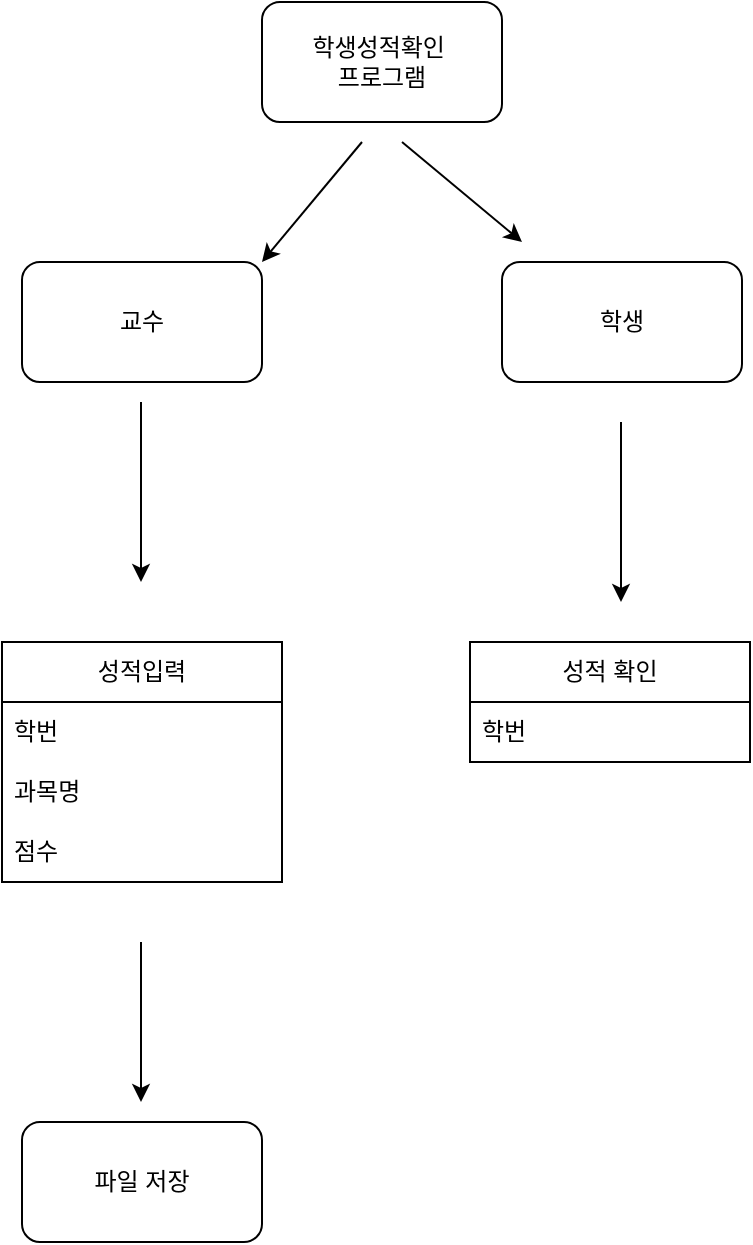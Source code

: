 <mxfile version="25.0.3">
  <diagram name="페이지-1" id="lecB4WbAZL4Z1q0Uk_pT">
    <mxGraphModel dx="698" dy="644" grid="1" gridSize="10" guides="1" tooltips="1" connect="1" arrows="1" fold="1" page="1" pageScale="1" pageWidth="827" pageHeight="1169" math="0" shadow="0">
      <root>
        <mxCell id="0" />
        <mxCell id="1" parent="0" />
        <mxCell id="gDDVhjxPCSIH9YcoAafa-3" value="교수" style="rounded=1;whiteSpace=wrap;html=1;" vertex="1" parent="1">
          <mxGeometry x="190" y="140" width="120" height="60" as="geometry" />
        </mxCell>
        <mxCell id="gDDVhjxPCSIH9YcoAafa-4" value="학생" style="rounded=1;whiteSpace=wrap;html=1;" vertex="1" parent="1">
          <mxGeometry x="430" y="140" width="120" height="60" as="geometry" />
        </mxCell>
        <mxCell id="gDDVhjxPCSIH9YcoAafa-5" value="" style="endArrow=classic;html=1;rounded=0;" edge="1" parent="1">
          <mxGeometry width="50" height="50" relative="1" as="geometry">
            <mxPoint x="249.5" y="210" as="sourcePoint" />
            <mxPoint x="249.5" y="300" as="targetPoint" />
          </mxGeometry>
        </mxCell>
        <mxCell id="gDDVhjxPCSIH9YcoAafa-6" value="학생성적확인&amp;nbsp;&lt;div&gt;프로그램&lt;/div&gt;" style="rounded=1;whiteSpace=wrap;html=1;" vertex="1" parent="1">
          <mxGeometry x="310" y="10" width="120" height="60" as="geometry" />
        </mxCell>
        <mxCell id="gDDVhjxPCSIH9YcoAafa-8" value="" style="endArrow=classic;html=1;rounded=0;entryX=1;entryY=0;entryDx=0;entryDy=0;" edge="1" parent="1" target="gDDVhjxPCSIH9YcoAafa-3">
          <mxGeometry width="50" height="50" relative="1" as="geometry">
            <mxPoint x="360" y="80" as="sourcePoint" />
            <mxPoint x="390" y="60" as="targetPoint" />
            <Array as="points" />
          </mxGeometry>
        </mxCell>
        <mxCell id="gDDVhjxPCSIH9YcoAafa-9" value="" style="endArrow=classic;html=1;rounded=0;" edge="1" parent="1">
          <mxGeometry width="50" height="50" relative="1" as="geometry">
            <mxPoint x="380" y="80" as="sourcePoint" />
            <mxPoint x="440" y="130" as="targetPoint" />
            <Array as="points">
              <mxPoint x="380" y="80" />
            </Array>
          </mxGeometry>
        </mxCell>
        <mxCell id="gDDVhjxPCSIH9YcoAafa-11" value="성적입력" style="swimlane;fontStyle=0;childLayout=stackLayout;horizontal=1;startSize=30;horizontalStack=0;resizeParent=1;resizeParentMax=0;resizeLast=0;collapsible=1;marginBottom=0;whiteSpace=wrap;html=1;" vertex="1" parent="1">
          <mxGeometry x="180" y="330" width="140" height="120" as="geometry" />
        </mxCell>
        <mxCell id="gDDVhjxPCSIH9YcoAafa-12" value="학번&amp;nbsp;" style="text;strokeColor=none;fillColor=none;align=left;verticalAlign=middle;spacingLeft=4;spacingRight=4;overflow=hidden;points=[[0,0.5],[1,0.5]];portConstraint=eastwest;rotatable=0;whiteSpace=wrap;html=1;" vertex="1" parent="gDDVhjxPCSIH9YcoAafa-11">
          <mxGeometry y="30" width="140" height="30" as="geometry" />
        </mxCell>
        <mxCell id="gDDVhjxPCSIH9YcoAafa-13" value="과목명" style="text;strokeColor=none;fillColor=none;align=left;verticalAlign=middle;spacingLeft=4;spacingRight=4;overflow=hidden;points=[[0,0.5],[1,0.5]];portConstraint=eastwest;rotatable=0;whiteSpace=wrap;html=1;" vertex="1" parent="gDDVhjxPCSIH9YcoAafa-11">
          <mxGeometry y="60" width="140" height="30" as="geometry" />
        </mxCell>
        <mxCell id="gDDVhjxPCSIH9YcoAafa-14" value="점수" style="text;strokeColor=none;fillColor=none;align=left;verticalAlign=middle;spacingLeft=4;spacingRight=4;overflow=hidden;points=[[0,0.5],[1,0.5]];portConstraint=eastwest;rotatable=0;whiteSpace=wrap;html=1;" vertex="1" parent="gDDVhjxPCSIH9YcoAafa-11">
          <mxGeometry y="90" width="140" height="30" as="geometry" />
        </mxCell>
        <mxCell id="gDDVhjxPCSIH9YcoAafa-16" value="" style="endArrow=classic;html=1;rounded=0;" edge="1" parent="1">
          <mxGeometry width="50" height="50" relative="1" as="geometry">
            <mxPoint x="489.5" y="220" as="sourcePoint" />
            <mxPoint x="489.5" y="310" as="targetPoint" />
          </mxGeometry>
        </mxCell>
        <mxCell id="gDDVhjxPCSIH9YcoAafa-17" value="성적 확인" style="swimlane;fontStyle=0;childLayout=stackLayout;horizontal=1;startSize=30;horizontalStack=0;resizeParent=1;resizeParentMax=0;resizeLast=0;collapsible=1;marginBottom=0;whiteSpace=wrap;html=1;" vertex="1" parent="1">
          <mxGeometry x="414" y="330" width="140" height="60" as="geometry" />
        </mxCell>
        <mxCell id="gDDVhjxPCSIH9YcoAafa-18" value="학번" style="text;strokeColor=none;fillColor=none;align=left;verticalAlign=middle;spacingLeft=4;spacingRight=4;overflow=hidden;points=[[0,0.5],[1,0.5]];portConstraint=eastwest;rotatable=0;whiteSpace=wrap;html=1;" vertex="1" parent="gDDVhjxPCSIH9YcoAafa-17">
          <mxGeometry y="30" width="140" height="30" as="geometry" />
        </mxCell>
        <mxCell id="gDDVhjxPCSIH9YcoAafa-22" value="" style="endArrow=classic;html=1;rounded=0;" edge="1" parent="1">
          <mxGeometry width="50" height="50" relative="1" as="geometry">
            <mxPoint x="249.5" y="480" as="sourcePoint" />
            <mxPoint x="249.5" y="560" as="targetPoint" />
          </mxGeometry>
        </mxCell>
        <mxCell id="gDDVhjxPCSIH9YcoAafa-25" value="파일 저장" style="rounded=1;whiteSpace=wrap;html=1;" vertex="1" parent="1">
          <mxGeometry x="190" y="570" width="120" height="60" as="geometry" />
        </mxCell>
      </root>
    </mxGraphModel>
  </diagram>
</mxfile>
